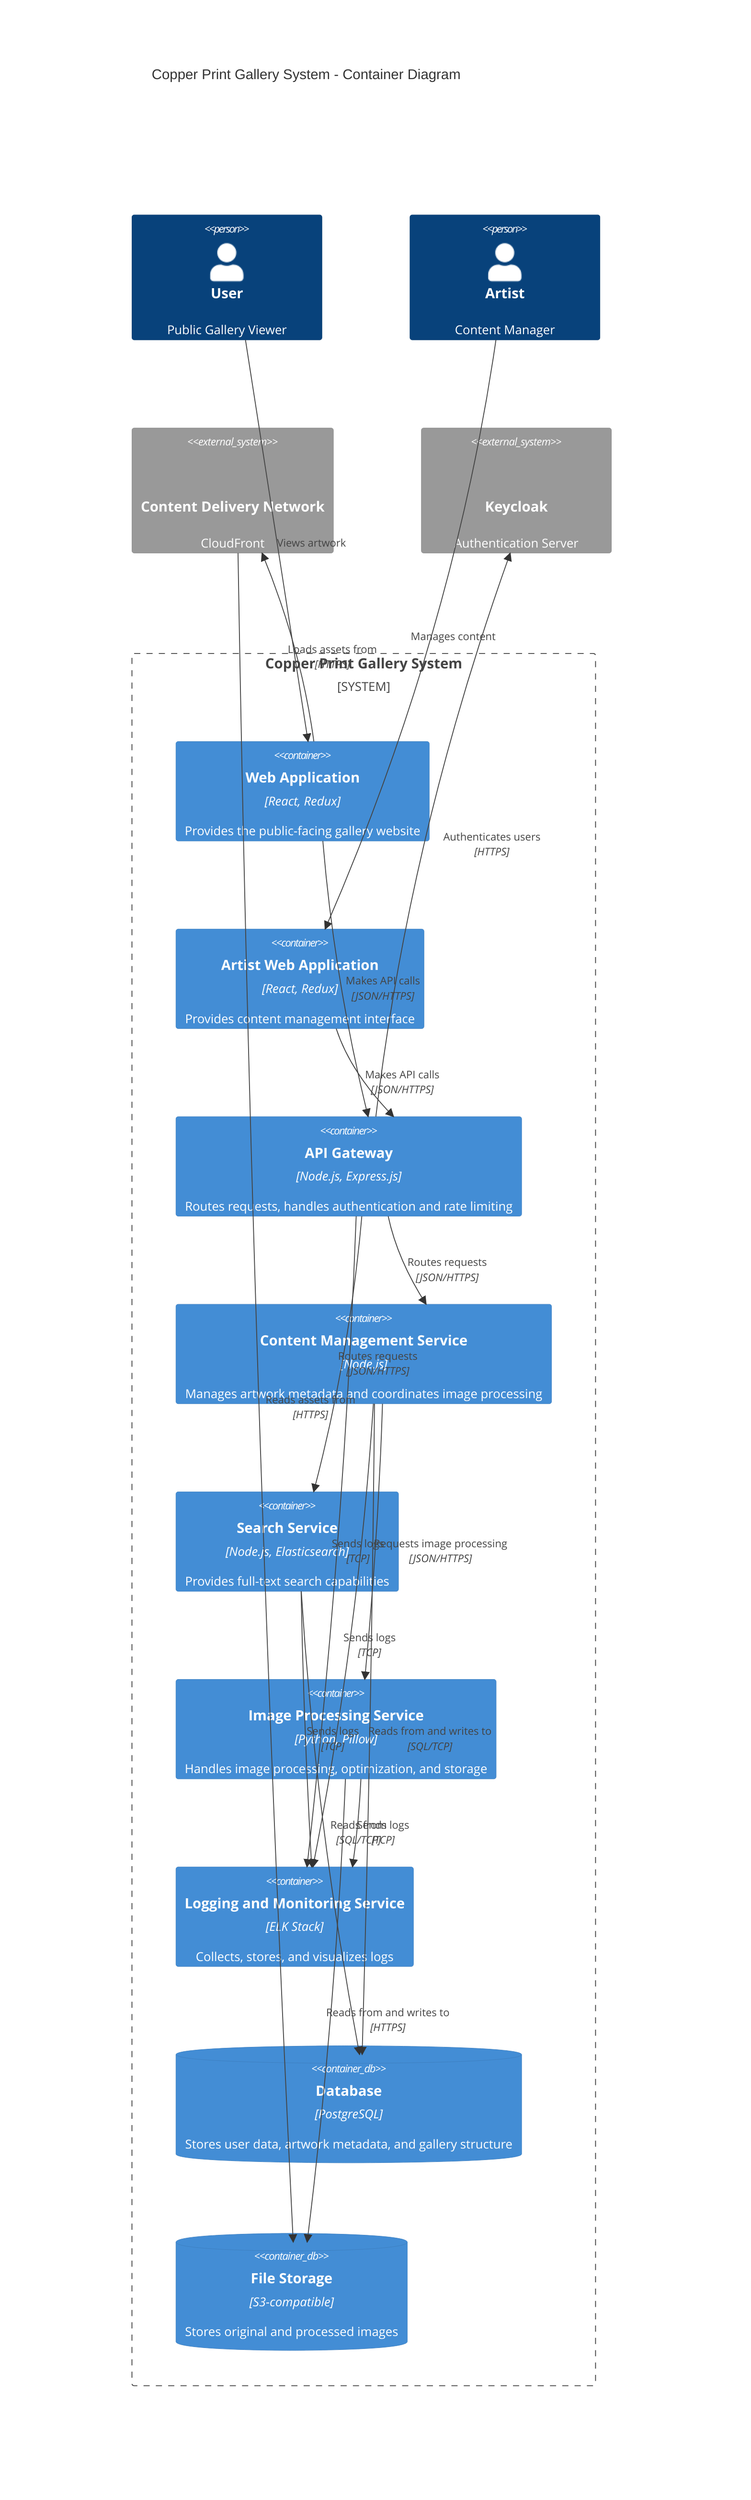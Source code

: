 C4Container
    title Copper Print Gallery System - Container Diagram

    Person(user, "User", "Public Gallery Viewer")
    Person(artist, "Artist", "Content Manager")

    System_Boundary(copper_print_gallery, "Copper Print Gallery System") {
        Container(web_app, "Web Application", "React, Redux", "Provides the public-facing gallery website")
        Container(artist_web_app, "Artist Web Application", "React, Redux", "Provides content management interface")
        Container(api_gateway, "API Gateway", "Node.js, Express.js", "Routes requests, handles authentication and rate limiting")
        Container(content_service, "Content Management Service", "Node.js", "Manages artwork metadata and coordinates image processing")
        Container(search_service, "Search Service", "Node.js, Elasticsearch", "Provides full-text search capabilities")
        Container(image_service, "Image Processing Service", "Python, Pillow", "Handles image processing, optimization, and storage")
        Container(logging_service, "Logging and Monitoring Service", "ELK Stack", "Collects, stores, and visualizes logs")
        ContainerDb(database, "Database", "PostgreSQL", "Stores user data, artwork metadata, and gallery structure")
        ContainerDb(file_storage, "File Storage", "S3-compatible", "Stores original and processed images")
    }

    System_Ext(cdn, "Content Delivery Network", "CloudFront", "Serves optimized images and static assets")
    System_Ext(keycloak, "Keycloak", "Authentication Server", "Handles user authentication and authorization")

    Rel(user, web_app, "Views artwork")
    Rel(artist, artist_web_app, "Manages content")

    Rel(web_app, api_gateway, "Makes API calls", "JSON/HTTPS")
    Rel(artist_web_app, api_gateway, "Makes API calls", "JSON/HTTPS")
    Rel(web_app, cdn, "Loads assets from", "HTTPS")

    Rel(api_gateway, keycloak, "Authenticates users", "HTTPS")
    Rel(api_gateway, content_service, "Routes requests", "JSON/HTTPS")
    Rel(api_gateway, search_service, "Routes requests", "JSON/HTTPS")

    Rel(content_service, image_service, "Requests image processing", "JSON/HTTPS")
    Rel(content_service, database, "Reads from and writes to", "SQL/TCP")
    Rel(search_service, database, "Reads from", "SQL/TCP")
    Rel(image_service, file_storage, "Reads from and writes to", "HTTPS")

    Rel(cdn, file_storage, "Reads assets from", "HTTPS")

    Rel(api_gateway, logging_service, "Sends logs", "TCP")
    Rel(content_service, logging_service, "Sends logs", "TCP")
    Rel(search_service, logging_service, "Sends logs", "TCP")
    Rel(image_service, logging_service, "Sends logs", "TCP")

    UpdateLayoutConfig($c4ShapeInRow="3", $c4BoundaryInRow="1")